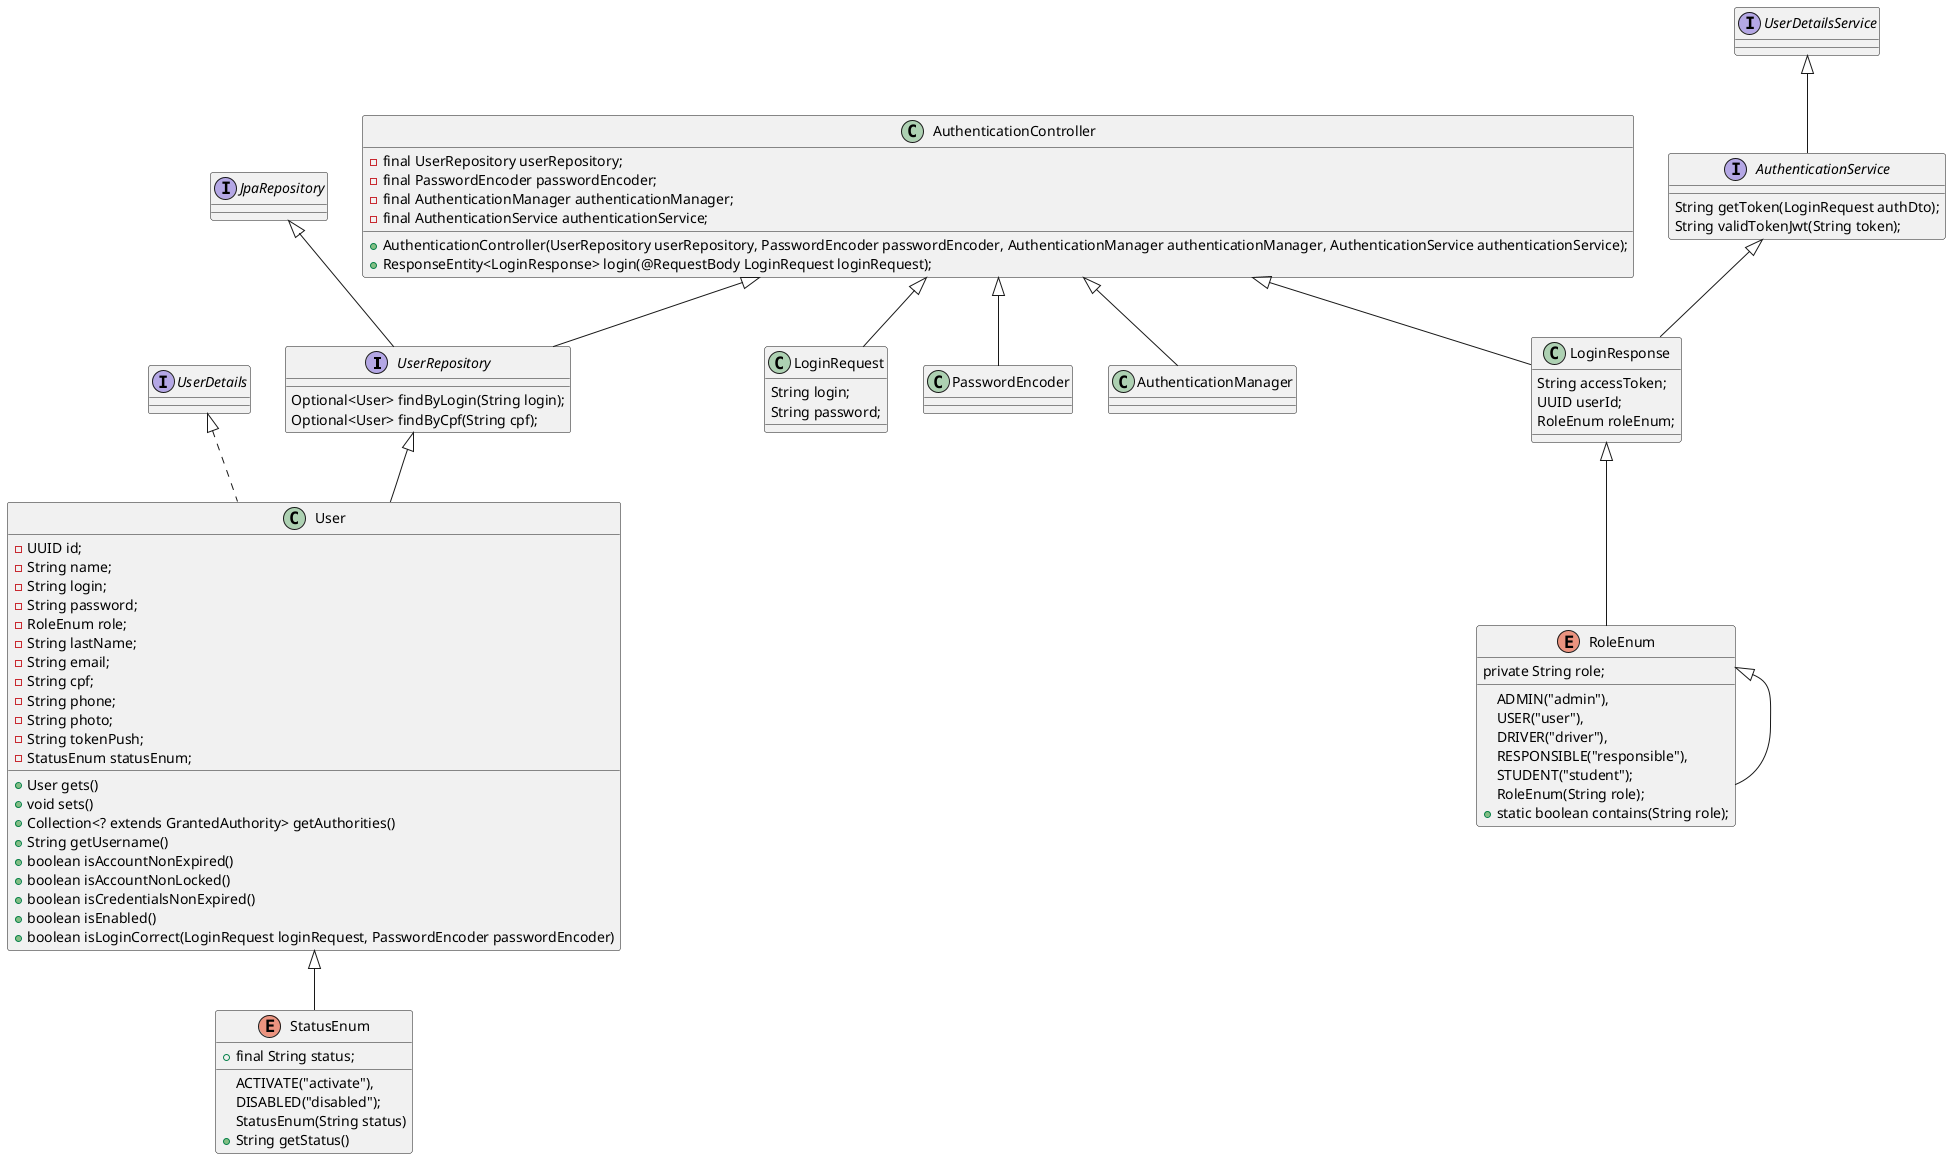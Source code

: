 @startuml
'https://plantuml.com/class-diagram


UserRepository <|-- User
interface UserRepository extends JpaRepository<User, UUID> {
    Optional<User> findByLogin(String login);
    Optional<User> findByCpf(String cpf);
}

User <|-- StatusEnum
class User implements UserDetails {
    - UUID id;
    - String name;
    - String login;
    - String password;
    - RoleEnum role;
    - String lastName;
    - String email;
    - String cpf;
    - String phone;
    - String photo;
    - String tokenPush;
    - StatusEnum statusEnum;
    + User gets()
    + void sets()
    + Collection<? extends GrantedAuthority> getAuthorities()
    + String getUsername()
    + boolean isAccountNonExpired()
    + boolean isAccountNonLocked()
    + boolean isCredentialsNonExpired()
    + boolean isEnabled()
    + boolean isLoginCorrect(LoginRequest loginRequest, PasswordEncoder passwordEncoder)
}

enum StatusEnum {
    ACTIVATE("activate"),
    DISABLED("disabled");
    + final String status;
    StatusEnum(String status)
    + String getStatus()
}

RoleEnum <|-- RoleEnum
enum RoleEnum {
    ADMIN("admin"),
    USER("user"),
    DRIVER("driver"),
    RESPONSIBLE("responsible"),
    STUDENT("student");
    private String role;
    RoleEnum(String role);
    + static boolean contains(String role);
}

class LoginRequest {
    String login;
    String password;
}

LoginResponse <|-- RoleEnum
class LoginResponse {
    String accessToken;
    UUID userId;
    RoleEnum roleEnum;
}

AuthenticationService <|-- LoginResponse
interface AuthenticationService extends UserDetailsService {
    String getToken(LoginRequest authDto);
    String validTokenJwt(String token);
}

AuthenticationController <|-- UserRepository
AuthenticationController <|-- PasswordEncoder
AuthenticationController <|-- AuthenticationManager
AuthenticationController <|-- LoginRequest
AuthenticationController <|-- LoginResponse
class AuthenticationController {
    - final UserRepository userRepository;
    - final PasswordEncoder passwordEncoder;
    - final AuthenticationManager authenticationManager;
    - final AuthenticationService authenticationService;

    + AuthenticationController(UserRepository userRepository, PasswordEncoder passwordEncoder, AuthenticationManager authenticationManager, AuthenticationService authenticationService);
    + ResponseEntity<LoginResponse> login(@RequestBody LoginRequest loginRequest);
}

@enduml